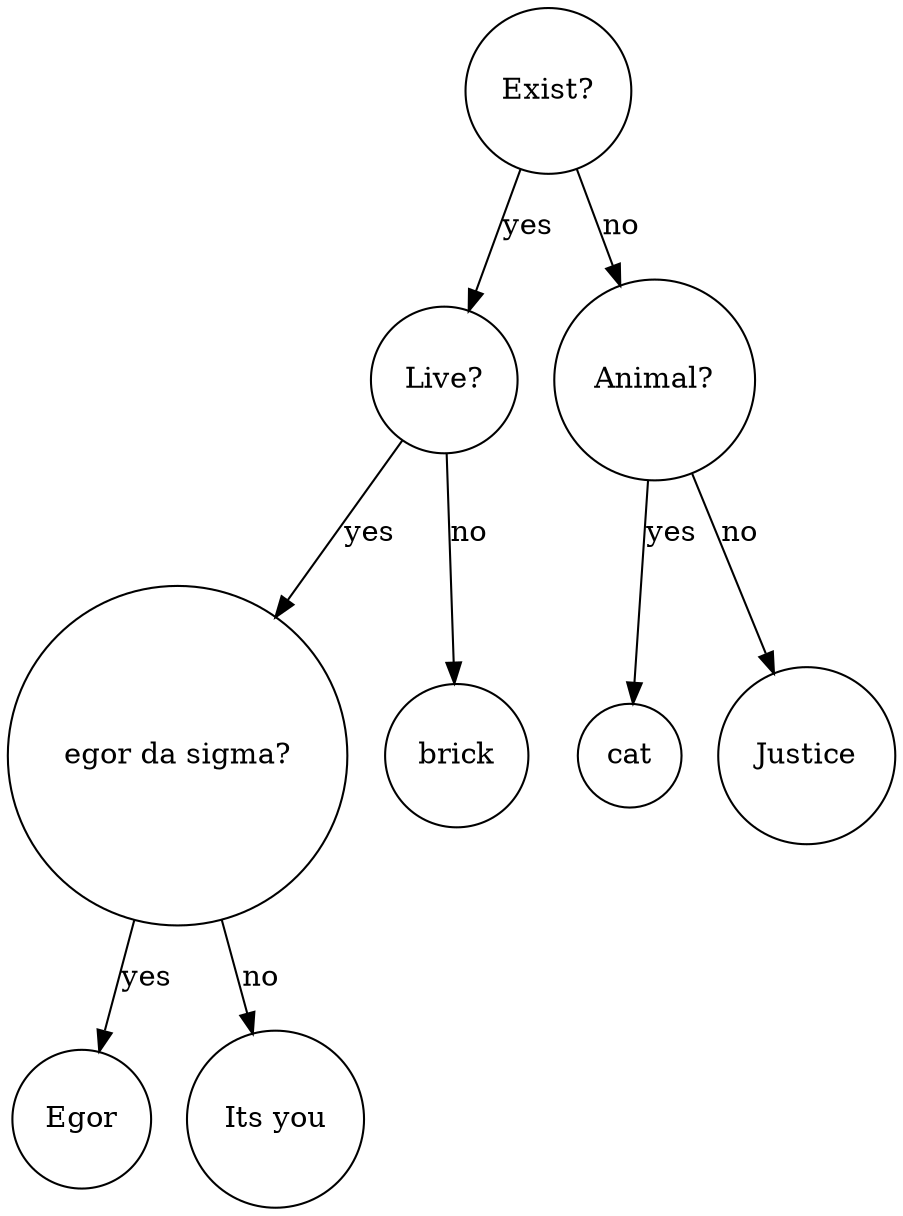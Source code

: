 digraph BST {
    node [shape=circle];
    "Exist?" -> "Live?" [label="yes"];
    "Exist?" -> "Animal?" [label="no"];
    "Live?" -> "egor da sigma?" [label="yes"];
    "Live?" -> "brick" [label="no"];
    "egor da sigma?" -> "Egor" [label="yes"];
    "egor da sigma?" -> "Its you" [label="no"];
    "Animal?" -> "cat" [label="yes"];
    "Animal?" -> "Justice" [label="no"];
}
